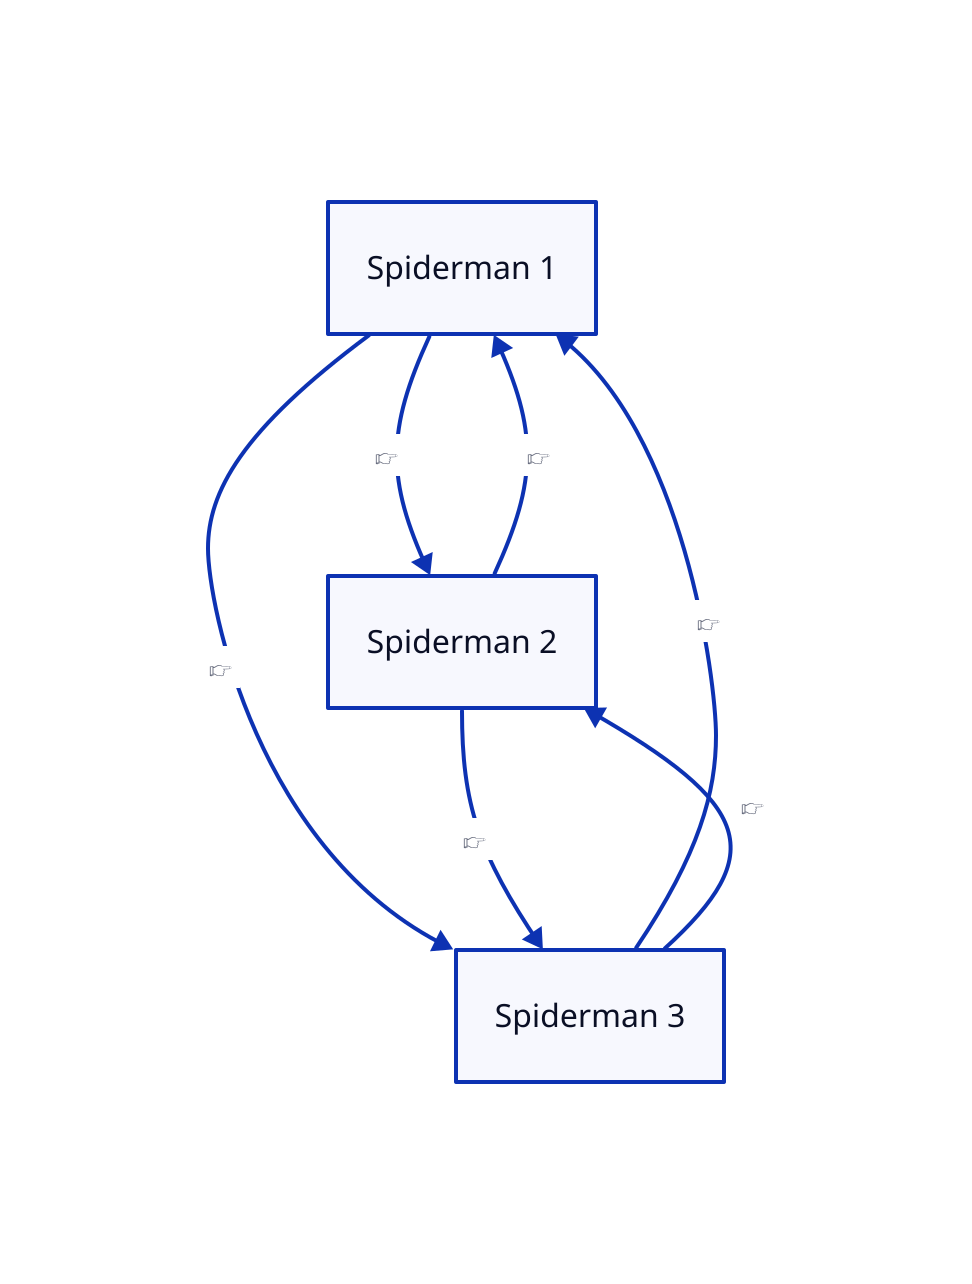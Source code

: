 vars: {
  d2-config: {
    layout-engine: elk
  }
}

Spiderman 1
Spiderman 2
Spiderman 3

* -> *: 👉
